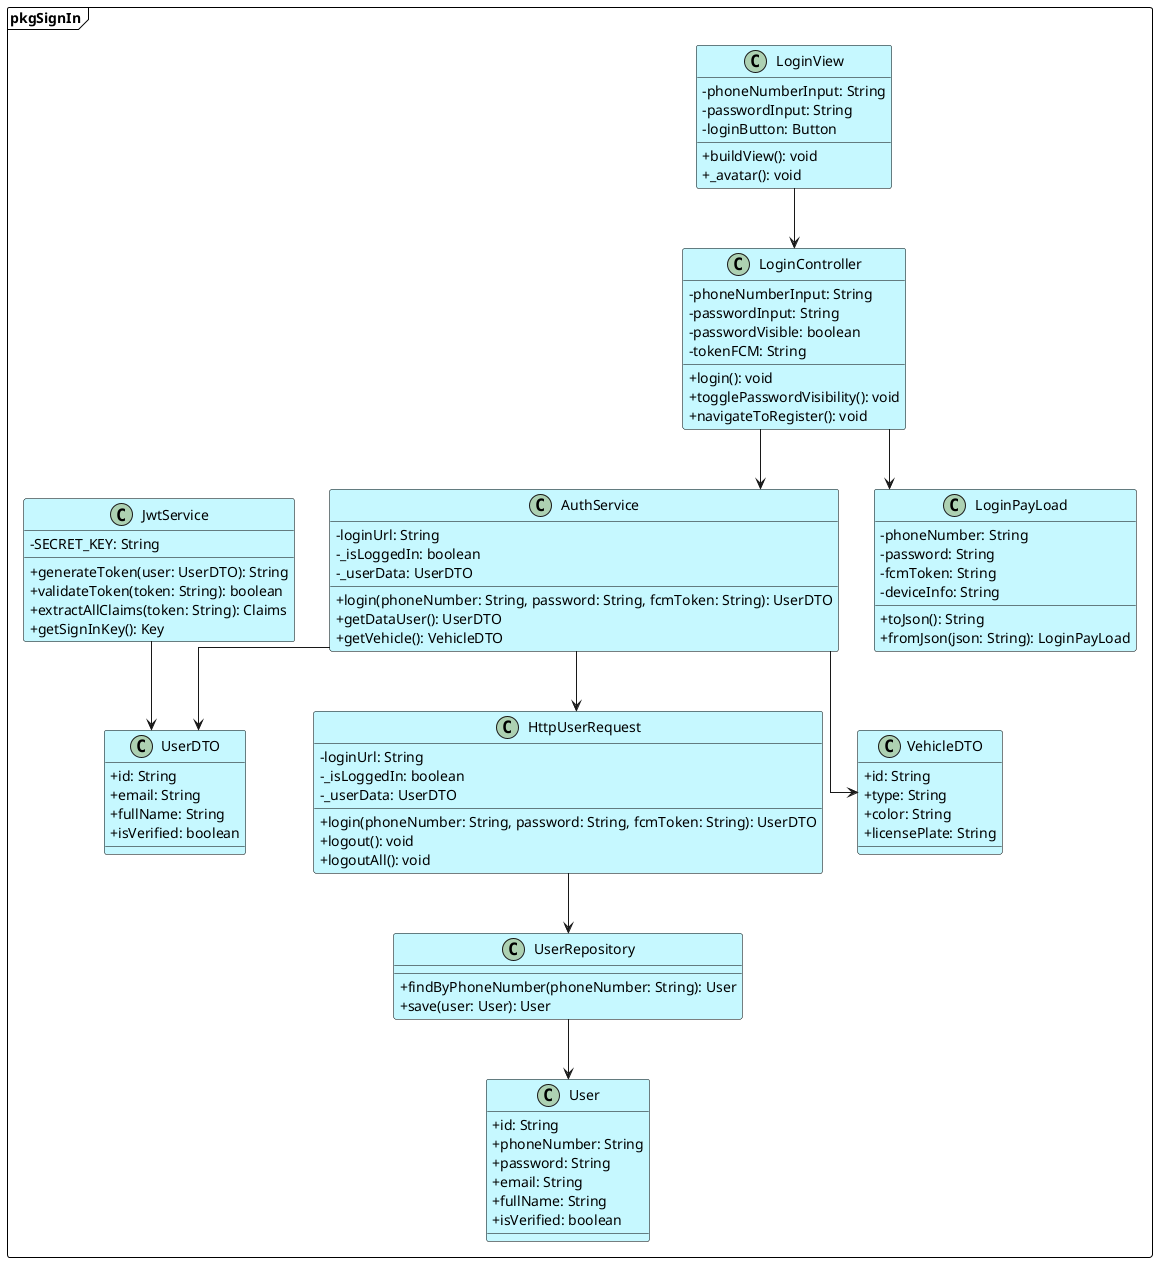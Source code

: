 @startuml Sign In
skinparam classAttributeIconSize 0
skinparam linetype ortho


skinparam BackgroundColor #ffffff
skinparam class {
    BackgroundColor #c6f8ff
    BorderColor #000000
}

skinparam package {
    BackgroundColor #ffffff
    BorderColor #000000
}

package pkgSignIn <<Frame>>{

class LoginView {
  - phoneNumberInput: String
  - passwordInput: String
  - loginButton: Button
  + buildView(): void
  + _avatar(): void
}

class LoginController {
  - phoneNumberInput: String
  - passwordInput: String
  - passwordVisible: boolean
  - tokenFCM: String
  + login(): void
  + togglePasswordVisibility(): void
  + navigateToRegister(): void
}

class AuthService {
  - loginUrl: String
  - _isLoggedIn: boolean
  - _userData: UserDTO
  + login(phoneNumber: String, password: String, fcmToken: String): UserDTO
  + getDataUser(): UserDTO
  + getVehicle(): VehicleDTO
}

class HttpUserRequest {
  - loginUrl: String
  - _isLoggedIn: boolean
  - _userData: UserDTO
  + login(phoneNumber: String, password: String, fcmToken: String): UserDTO
  + logout(): void
  + logoutAll(): void
}

class LoginPayLoad {
  - phoneNumber: String
  - password: String
  - fcmToken: String
  - deviceInfo: String
  + toJson(): String
  + fromJson(json: String): LoginPayLoad
}

class JwtService {
  - SECRET_KEY: String
  + generateToken(user: UserDTO): String
  + validateToken(token: String): boolean
  + extractAllClaims(token: String): Claims
  + getSignInKey(): Key
}

class UserDTO {
  + id: String
  + email: String
  + fullName: String
  + isVerified: boolean
}

class VehicleDTO {
  + id: String
  + type: String
  + color: String
  + licensePlate: String
}

class UserRepository {
  + findByPhoneNumber(phoneNumber: String): User
  + save(user: User): User
}

class User {
  + id: String
  + phoneNumber: String
  + password: String
  + email: String
  + fullName: String
  + isVerified: boolean
}

LoginView --> LoginController
LoginController --> AuthService
AuthService --> HttpUserRequest
LoginController --> LoginPayLoad
JwtService --> UserDTO
AuthService --> UserDTO
AuthService --> VehicleDTO
HttpUserRequest --> UserRepository
UserRepository --> User
}

@enduml